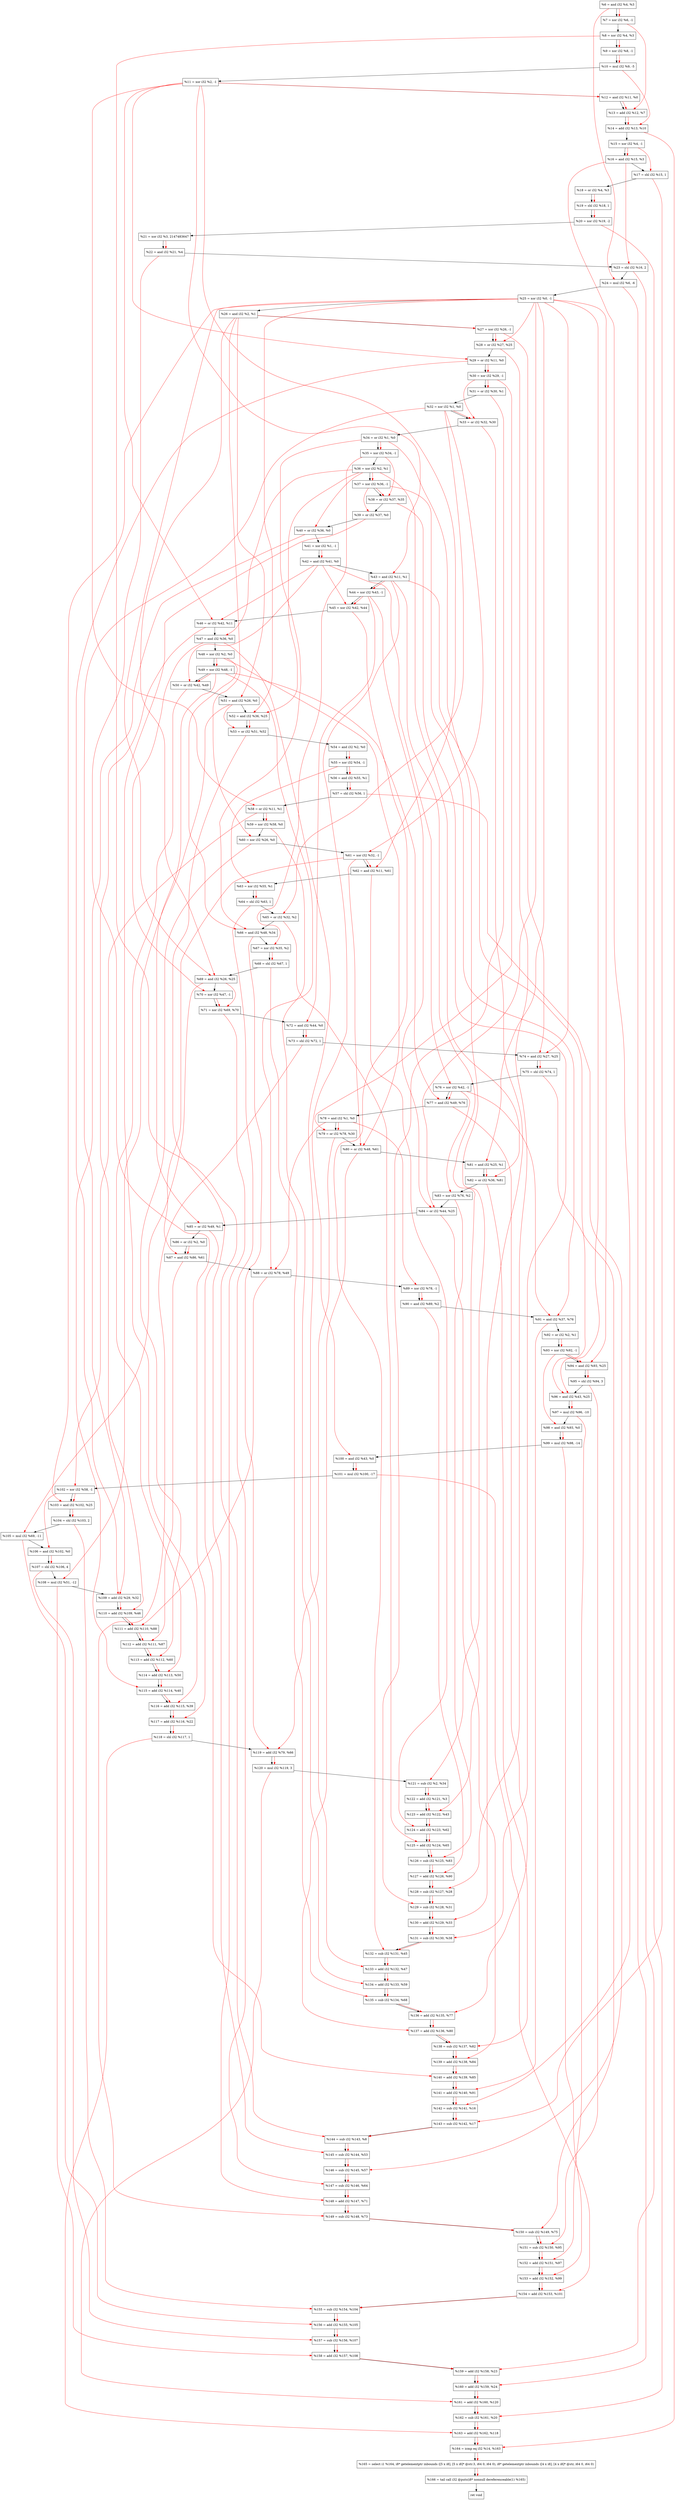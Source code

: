 digraph "DFG for'crackme' function" {
	Node0x1b9f3a0[shape=record, label="  %6 = and i32 %4, %3"];
	Node0x1b9fa20[shape=record, label="  %7 = xor i32 %6, -1"];
	Node0x1b9fa90[shape=record, label="  %8 = xor i32 %4, %3"];
	Node0x1b9fb00[shape=record, label="  %9 = xor i32 %8, -1"];
	Node0x1b9fba0[shape=record, label="  %10 = mul i32 %9, -5"];
	Node0x1b9fc10[shape=record, label="  %11 = xor i32 %2, -1"];
	Node0x1b9fc80[shape=record, label="  %12 = and i32 %11, %0"];
	Node0x1b9fcf0[shape=record, label="  %13 = add i32 %12, %7"];
	Node0x1b9fd60[shape=record, label="  %14 = add i32 %13, %10"];
	Node0x1b9fdd0[shape=record, label="  %15 = xor i32 %4, -1"];
	Node0x1b9fe40[shape=record, label="  %16 = and i32 %15, %3"];
	Node0x1b9fee0[shape=record, label="  %17 = shl i32 %15, 1"];
	Node0x1b9ff50[shape=record, label="  %18 = or i32 %4, %3"];
	Node0x1b9ffc0[shape=record, label="  %19 = shl i32 %18, 1"];
	Node0x1ba0060[shape=record, label="  %20 = xor i32 %19, -2"];
	Node0x1ba0100[shape=record, label="  %21 = xor i32 %3, 2147483647"];
	Node0x1ba0170[shape=record, label="  %22 = and i32 %21, %4"];
	Node0x1ba0210[shape=record, label="  %23 = shl i32 %16, 2"];
	Node0x1ba02b0[shape=record, label="  %24 = mul i32 %6, -6"];
	Node0x1ba0320[shape=record, label="  %25 = xor i32 %0, -1"];
	Node0x1ba0390[shape=record, label="  %26 = and i32 %2, %1"];
	Node0x1ba0400[shape=record, label="  %27 = xor i32 %26, -1"];
	Node0x1ba0470[shape=record, label="  %28 = or i32 %27, %25"];
	Node0x1ba04e0[shape=record, label="  %29 = or i32 %11, %0"];
	Node0x1ba0550[shape=record, label="  %30 = xor i32 %29, -1"];
	Node0x1ba05c0[shape=record, label="  %31 = or i32 %30, %1"];
	Node0x1ba0630[shape=record, label="  %32 = xor i32 %1, %0"];
	Node0x1ba08b0[shape=record, label="  %33 = or i32 %32, %30"];
	Node0x1ba0920[shape=record, label="  %34 = or i32 %1, %0"];
	Node0x1ba0990[shape=record, label="  %35 = xor i32 %34, -1"];
	Node0x1ba0a00[shape=record, label="  %36 = xor i32 %2, %1"];
	Node0x1ba0a70[shape=record, label="  %37 = xor i32 %36, -1"];
	Node0x1ba0ae0[shape=record, label="  %38 = or i32 %37, %35"];
	Node0x1ba0b50[shape=record, label="  %39 = or i32 %37, %0"];
	Node0x1ba0bc0[shape=record, label="  %40 = or i32 %36, %0"];
	Node0x1ba0c30[shape=record, label="  %41 = xor i32 %1, -1"];
	Node0x1ba0ca0[shape=record, label="  %42 = and i32 %41, %0"];
	Node0x1ba0d10[shape=record, label="  %43 = and i32 %11, %1"];
	Node0x1ba0d80[shape=record, label="  %44 = xor i32 %43, -1"];
	Node0x1ba0df0[shape=record, label="  %45 = xor i32 %42, %44"];
	Node0x1ba0e60[shape=record, label="  %46 = or i32 %42, %11"];
	Node0x1ba0ed0[shape=record, label="  %47 = and i32 %36, %0"];
	Node0x1ba0f40[shape=record, label="  %48 = xor i32 %2, %0"];
	Node0x1ba0fb0[shape=record, label="  %49 = xor i32 %48, -1"];
	Node0x1ba1020[shape=record, label="  %50 = or i32 %42, %49"];
	Node0x1ba1090[shape=record, label="  %51 = and i32 %26, %0"];
	Node0x1ba1100[shape=record, label="  %52 = and i32 %36, %25"];
	Node0x1ba1170[shape=record, label="  %53 = or i32 %51, %52"];
	Node0x1ba11e0[shape=record, label="  %54 = and i32 %2, %0"];
	Node0x1ba1250[shape=record, label="  %55 = xor i32 %54, -1"];
	Node0x1ba12c0[shape=record, label="  %56 = and i32 %55, %1"];
	Node0x1ba1330[shape=record, label="  %57 = shl i32 %56, 1"];
	Node0x1ba13a0[shape=record, label="  %58 = or i32 %11, %1"];
	Node0x1ba1410[shape=record, label="  %59 = xor i32 %58, %0"];
	Node0x1ba1480[shape=record, label="  %60 = xor i32 %26, %0"];
	Node0x1ba14f0[shape=record, label="  %61 = xor i32 %32, -1"];
	Node0x1ba1560[shape=record, label="  %62 = and i32 %11, %61"];
	Node0x1ba15d0[shape=record, label="  %63 = xor i32 %55, %1"];
	Node0x1ba1640[shape=record, label="  %64 = shl i32 %63, 1"];
	Node0x1ba1ac0[shape=record, label="  %65 = or i32 %32, %2"];
	Node0x1ba1b30[shape=record, label="  %66 = and i32 %48, %34"];
	Node0x1ba1ba0[shape=record, label="  %67 = xor i32 %35, %2"];
	Node0x1ba1c10[shape=record, label="  %68 = shl i32 %67, 1"];
	Node0x1ba1c80[shape=record, label="  %69 = and i32 %26, %25"];
	Node0x1ba1cf0[shape=record, label="  %70 = xor i32 %47, -1"];
	Node0x1ba1d60[shape=record, label="  %71 = xor i32 %69, %70"];
	Node0x1ba1dd0[shape=record, label="  %72 = and i32 %44, %0"];
	Node0x1ba1e40[shape=record, label="  %73 = shl i32 %72, 1"];
	Node0x1ba1eb0[shape=record, label="  %74 = and i32 %27, %25"];
	Node0x1ba1f20[shape=record, label="  %75 = shl i32 %74, 1"];
	Node0x1ba1f90[shape=record, label="  %76 = xor i32 %42, -1"];
	Node0x1ba2000[shape=record, label="  %77 = and i32 %49, %76"];
	Node0x1ba2070[shape=record, label="  %78 = and i32 %1, %0"];
	Node0x1ba20e0[shape=record, label="  %79 = or i32 %78, %30"];
	Node0x1ba2150[shape=record, label="  %80 = or i32 %48, %61"];
	Node0x1ba21c0[shape=record, label="  %81 = and i32 %25, %1"];
	Node0x1ba2230[shape=record, label="  %82 = or i32 %36, %81"];
	Node0x1ba22a0[shape=record, label="  %83 = xor i32 %76, %2"];
	Node0x1ba2310[shape=record, label="  %84 = or i32 %44, %25"];
	Node0x1ba2380[shape=record, label="  %85 = or i32 %49, %1"];
	Node0x1ba23f0[shape=record, label="  %86 = or i32 %2, %0"];
	Node0x1ba2460[shape=record, label="  %87 = and i32 %86, %61"];
	Node0x1ba24d0[shape=record, label="  %88 = or i32 %78, %49"];
	Node0x1ba2540[shape=record, label="  %89 = xor i32 %78, -1"];
	Node0x1ba25b0[shape=record, label="  %90 = and i32 %89, %2"];
	Node0x1ba2620[shape=record, label="  %91 = and i32 %37, %76"];
	Node0x1ba2690[shape=record, label="  %92 = or i32 %2, %1"];
	Node0x1ba2700[shape=record, label="  %93 = xor i32 %92, -1"];
	Node0x1ba2770[shape=record, label="  %94 = and i32 %93, %25"];
	Node0x1ba2810[shape=record, label="  %95 = shl i32 %94, 3"];
	Node0x1ba2880[shape=record, label="  %96 = and i32 %43, %25"];
	Node0x1ba2920[shape=record, label="  %97 = mul i32 %96, -10"];
	Node0x1ba2990[shape=record, label="  %98 = and i32 %93, %0"];
	Node0x1ba2a30[shape=record, label="  %99 = mul i32 %98, -14"];
	Node0x1ba2aa0[shape=record, label="  %100 = and i32 %43, %0"];
	Node0x1ba2b40[shape=record, label="  %101 = mul i32 %100, -17"];
	Node0x1ba2bb0[shape=record, label="  %102 = xor i32 %58, -1"];
	Node0x1ba2c20[shape=record, label="  %103 = and i32 %102, %25"];
	Node0x1ba2c90[shape=record, label="  %104 = shl i32 %103, 2"];
	Node0x1ba2d30[shape=record, label="  %105 = mul i32 %69, -11"];
	Node0x1ba2da0[shape=record, label="  %106 = and i32 %102, %0"];
	Node0x1ba2e40[shape=record, label="  %107 = shl i32 %106, 4"];
	Node0x1ba2ee0[shape=record, label="  %108 = mul i32 %51, -12"];
	Node0x1ba2f50[shape=record, label="  %109 = add i32 %29, %32"];
	Node0x1ba2fc0[shape=record, label="  %110 = add i32 %109, %46"];
	Node0x1ba3030[shape=record, label="  %111 = add i32 %110, %88"];
	Node0x1ba30a0[shape=record, label="  %112 = add i32 %111, %87"];
	Node0x1ba3110[shape=record, label="  %113 = add i32 %112, %60"];
	Node0x1ba3180[shape=record, label="  %114 = add i32 %113, %50"];
	Node0x1ba31f0[shape=record, label="  %115 = add i32 %114, %40"];
	Node0x1ba3260[shape=record, label="  %116 = add i32 %115, %39"];
	Node0x1ba32d0[shape=record, label="  %117 = add i32 %116, %22"];
	Node0x1ba3340[shape=record, label="  %118 = shl i32 %117, 1"];
	Node0x1ba33b0[shape=record, label="  %119 = add i32 %79, %66"];
	Node0x1ba3420[shape=record, label="  %120 = mul i32 %119, 3"];
	Node0x1ba3490[shape=record, label="  %121 = sub i32 %2, %34"];
	Node0x1ba3500[shape=record, label="  %122 = add i32 %121, %3"];
	Node0x1ba3570[shape=record, label="  %123 = add i32 %122, %43"];
	Node0x1ba35e0[shape=record, label="  %124 = add i32 %123, %62"];
	Node0x1ba3650[shape=record, label="  %125 = add i32 %124, %65"];
	Node0x1ba36c0[shape=record, label="  %126 = sub i32 %125, %83"];
	Node0x1ba3730[shape=record, label="  %127 = add i32 %126, %90"];
	Node0x1ba37a0[shape=record, label="  %128 = sub i32 %127, %28"];
	Node0x1ba4020[shape=record, label="  %129 = sub i32 %128, %31"];
	Node0x1ba4090[shape=record, label="  %130 = add i32 %129, %33"];
	Node0x1ba4100[shape=record, label="  %131 = sub i32 %130, %38"];
	Node0x1ba4170[shape=record, label="  %132 = sub i32 %131, %45"];
	Node0x1ba41e0[shape=record, label="  %133 = add i32 %132, %47"];
	Node0x1ba4250[shape=record, label="  %134 = add i32 %133, %59"];
	Node0x1ba42c0[shape=record, label="  %135 = sub i32 %134, %68"];
	Node0x1ba4330[shape=record, label="  %136 = add i32 %135, %77"];
	Node0x1ba43a0[shape=record, label="  %137 = add i32 %136, %80"];
	Node0x1ba4410[shape=record, label="  %138 = sub i32 %137, %82"];
	Node0x1ba4480[shape=record, label="  %139 = add i32 %138, %84"];
	Node0x1ba44f0[shape=record, label="  %140 = add i32 %139, %85"];
	Node0x1ba4560[shape=record, label="  %141 = add i32 %140, %91"];
	Node0x1ba45d0[shape=record, label="  %142 = sub i32 %141, %16"];
	Node0x1ba4640[shape=record, label="  %143 = sub i32 %142, %17"];
	Node0x1ba46b0[shape=record, label="  %144 = sub i32 %143, %8"];
	Node0x1ba4720[shape=record, label="  %145 = sub i32 %144, %53"];
	Node0x1ba4790[shape=record, label="  %146 = sub i32 %145, %57"];
	Node0x1ba4800[shape=record, label="  %147 = sub i32 %146, %64"];
	Node0x1ba4870[shape=record, label="  %148 = add i32 %147, %71"];
	Node0x1ba48e0[shape=record, label="  %149 = sub i32 %148, %73"];
	Node0x1ba4950[shape=record, label="  %150 = sub i32 %149, %75"];
	Node0x1ba49c0[shape=record, label="  %151 = sub i32 %150, %95"];
	Node0x1ba4a30[shape=record, label="  %152 = add i32 %151, %97"];
	Node0x1ba4aa0[shape=record, label="  %153 = add i32 %152, %99"];
	Node0x1ba4b10[shape=record, label="  %154 = add i32 %153, %101"];
	Node0x1ba4b80[shape=record, label="  %155 = sub i32 %154, %104"];
	Node0x1ba4bf0[shape=record, label="  %156 = add i32 %155, %105"];
	Node0x1ba4c60[shape=record, label="  %157 = sub i32 %156, %107"];
	Node0x1ba4cd0[shape=record, label="  %158 = add i32 %157, %108"];
	Node0x1ba4d40[shape=record, label="  %159 = add i32 %158, %23"];
	Node0x1ba4db0[shape=record, label="  %160 = add i32 %159, %24"];
	Node0x1ba4e20[shape=record, label="  %161 = add i32 %160, %120"];
	Node0x1ba4e90[shape=record, label="  %162 = sub i32 %161, %20"];
	Node0x1ba4f00[shape=record, label="  %163 = add i32 %162, %118"];
	Node0x1ba4f70[shape=record, label="  %164 = icmp eq i32 %14, %163"];
	Node0x1b3f268[shape=record, label="  %165 = select i1 %164, i8* getelementptr inbounds ([5 x i8], [5 x i8]* @str.3, i64 0, i64 0), i8* getelementptr inbounds ([4 x i8], [4 x i8]* @str, i64 0, i64 0)"];
	Node0x1ba5200[shape=record, label="  %166 = tail call i32 @puts(i8* nonnull dereferenceable(1) %165)"];
	Node0x1ba5250[shape=record, label="  ret void"];
	Node0x1b9f3a0 -> Node0x1b9fa20;
	Node0x1b9fa20 -> Node0x1b9fa90;
	Node0x1b9fa90 -> Node0x1b9fb00;
	Node0x1b9fb00 -> Node0x1b9fba0;
	Node0x1b9fba0 -> Node0x1b9fc10;
	Node0x1b9fc10 -> Node0x1b9fc80;
	Node0x1b9fc80 -> Node0x1b9fcf0;
	Node0x1b9fcf0 -> Node0x1b9fd60;
	Node0x1b9fd60 -> Node0x1b9fdd0;
	Node0x1b9fdd0 -> Node0x1b9fe40;
	Node0x1b9fe40 -> Node0x1b9fee0;
	Node0x1b9fee0 -> Node0x1b9ff50;
	Node0x1b9ff50 -> Node0x1b9ffc0;
	Node0x1b9ffc0 -> Node0x1ba0060;
	Node0x1ba0060 -> Node0x1ba0100;
	Node0x1ba0100 -> Node0x1ba0170;
	Node0x1ba0170 -> Node0x1ba0210;
	Node0x1ba0210 -> Node0x1ba02b0;
	Node0x1ba02b0 -> Node0x1ba0320;
	Node0x1ba0320 -> Node0x1ba0390;
	Node0x1ba0390 -> Node0x1ba0400;
	Node0x1ba0400 -> Node0x1ba0470;
	Node0x1ba0470 -> Node0x1ba04e0;
	Node0x1ba04e0 -> Node0x1ba0550;
	Node0x1ba0550 -> Node0x1ba05c0;
	Node0x1ba05c0 -> Node0x1ba0630;
	Node0x1ba0630 -> Node0x1ba08b0;
	Node0x1ba08b0 -> Node0x1ba0920;
	Node0x1ba0920 -> Node0x1ba0990;
	Node0x1ba0990 -> Node0x1ba0a00;
	Node0x1ba0a00 -> Node0x1ba0a70;
	Node0x1ba0a70 -> Node0x1ba0ae0;
	Node0x1ba0ae0 -> Node0x1ba0b50;
	Node0x1ba0b50 -> Node0x1ba0bc0;
	Node0x1ba0bc0 -> Node0x1ba0c30;
	Node0x1ba0c30 -> Node0x1ba0ca0;
	Node0x1ba0ca0 -> Node0x1ba0d10;
	Node0x1ba0d10 -> Node0x1ba0d80;
	Node0x1ba0d80 -> Node0x1ba0df0;
	Node0x1ba0df0 -> Node0x1ba0e60;
	Node0x1ba0e60 -> Node0x1ba0ed0;
	Node0x1ba0ed0 -> Node0x1ba0f40;
	Node0x1ba0f40 -> Node0x1ba0fb0;
	Node0x1ba0fb0 -> Node0x1ba1020;
	Node0x1ba1020 -> Node0x1ba1090;
	Node0x1ba1090 -> Node0x1ba1100;
	Node0x1ba1100 -> Node0x1ba1170;
	Node0x1ba1170 -> Node0x1ba11e0;
	Node0x1ba11e0 -> Node0x1ba1250;
	Node0x1ba1250 -> Node0x1ba12c0;
	Node0x1ba12c0 -> Node0x1ba1330;
	Node0x1ba1330 -> Node0x1ba13a0;
	Node0x1ba13a0 -> Node0x1ba1410;
	Node0x1ba1410 -> Node0x1ba1480;
	Node0x1ba1480 -> Node0x1ba14f0;
	Node0x1ba14f0 -> Node0x1ba1560;
	Node0x1ba1560 -> Node0x1ba15d0;
	Node0x1ba15d0 -> Node0x1ba1640;
	Node0x1ba1640 -> Node0x1ba1ac0;
	Node0x1ba1ac0 -> Node0x1ba1b30;
	Node0x1ba1b30 -> Node0x1ba1ba0;
	Node0x1ba1ba0 -> Node0x1ba1c10;
	Node0x1ba1c10 -> Node0x1ba1c80;
	Node0x1ba1c80 -> Node0x1ba1cf0;
	Node0x1ba1cf0 -> Node0x1ba1d60;
	Node0x1ba1d60 -> Node0x1ba1dd0;
	Node0x1ba1dd0 -> Node0x1ba1e40;
	Node0x1ba1e40 -> Node0x1ba1eb0;
	Node0x1ba1eb0 -> Node0x1ba1f20;
	Node0x1ba1f20 -> Node0x1ba1f90;
	Node0x1ba1f90 -> Node0x1ba2000;
	Node0x1ba2000 -> Node0x1ba2070;
	Node0x1ba2070 -> Node0x1ba20e0;
	Node0x1ba20e0 -> Node0x1ba2150;
	Node0x1ba2150 -> Node0x1ba21c0;
	Node0x1ba21c0 -> Node0x1ba2230;
	Node0x1ba2230 -> Node0x1ba22a0;
	Node0x1ba22a0 -> Node0x1ba2310;
	Node0x1ba2310 -> Node0x1ba2380;
	Node0x1ba2380 -> Node0x1ba23f0;
	Node0x1ba23f0 -> Node0x1ba2460;
	Node0x1ba2460 -> Node0x1ba24d0;
	Node0x1ba24d0 -> Node0x1ba2540;
	Node0x1ba2540 -> Node0x1ba25b0;
	Node0x1ba25b0 -> Node0x1ba2620;
	Node0x1ba2620 -> Node0x1ba2690;
	Node0x1ba2690 -> Node0x1ba2700;
	Node0x1ba2700 -> Node0x1ba2770;
	Node0x1ba2770 -> Node0x1ba2810;
	Node0x1ba2810 -> Node0x1ba2880;
	Node0x1ba2880 -> Node0x1ba2920;
	Node0x1ba2920 -> Node0x1ba2990;
	Node0x1ba2990 -> Node0x1ba2a30;
	Node0x1ba2a30 -> Node0x1ba2aa0;
	Node0x1ba2aa0 -> Node0x1ba2b40;
	Node0x1ba2b40 -> Node0x1ba2bb0;
	Node0x1ba2bb0 -> Node0x1ba2c20;
	Node0x1ba2c20 -> Node0x1ba2c90;
	Node0x1ba2c90 -> Node0x1ba2d30;
	Node0x1ba2d30 -> Node0x1ba2da0;
	Node0x1ba2da0 -> Node0x1ba2e40;
	Node0x1ba2e40 -> Node0x1ba2ee0;
	Node0x1ba2ee0 -> Node0x1ba2f50;
	Node0x1ba2f50 -> Node0x1ba2fc0;
	Node0x1ba2fc0 -> Node0x1ba3030;
	Node0x1ba3030 -> Node0x1ba30a0;
	Node0x1ba30a0 -> Node0x1ba3110;
	Node0x1ba3110 -> Node0x1ba3180;
	Node0x1ba3180 -> Node0x1ba31f0;
	Node0x1ba31f0 -> Node0x1ba3260;
	Node0x1ba3260 -> Node0x1ba32d0;
	Node0x1ba32d0 -> Node0x1ba3340;
	Node0x1ba3340 -> Node0x1ba33b0;
	Node0x1ba33b0 -> Node0x1ba3420;
	Node0x1ba3420 -> Node0x1ba3490;
	Node0x1ba3490 -> Node0x1ba3500;
	Node0x1ba3500 -> Node0x1ba3570;
	Node0x1ba3570 -> Node0x1ba35e0;
	Node0x1ba35e0 -> Node0x1ba3650;
	Node0x1ba3650 -> Node0x1ba36c0;
	Node0x1ba36c0 -> Node0x1ba3730;
	Node0x1ba3730 -> Node0x1ba37a0;
	Node0x1ba37a0 -> Node0x1ba4020;
	Node0x1ba4020 -> Node0x1ba4090;
	Node0x1ba4090 -> Node0x1ba4100;
	Node0x1ba4100 -> Node0x1ba4170;
	Node0x1ba4170 -> Node0x1ba41e0;
	Node0x1ba41e0 -> Node0x1ba4250;
	Node0x1ba4250 -> Node0x1ba42c0;
	Node0x1ba42c0 -> Node0x1ba4330;
	Node0x1ba4330 -> Node0x1ba43a0;
	Node0x1ba43a0 -> Node0x1ba4410;
	Node0x1ba4410 -> Node0x1ba4480;
	Node0x1ba4480 -> Node0x1ba44f0;
	Node0x1ba44f0 -> Node0x1ba4560;
	Node0x1ba4560 -> Node0x1ba45d0;
	Node0x1ba45d0 -> Node0x1ba4640;
	Node0x1ba4640 -> Node0x1ba46b0;
	Node0x1ba46b0 -> Node0x1ba4720;
	Node0x1ba4720 -> Node0x1ba4790;
	Node0x1ba4790 -> Node0x1ba4800;
	Node0x1ba4800 -> Node0x1ba4870;
	Node0x1ba4870 -> Node0x1ba48e0;
	Node0x1ba48e0 -> Node0x1ba4950;
	Node0x1ba4950 -> Node0x1ba49c0;
	Node0x1ba49c0 -> Node0x1ba4a30;
	Node0x1ba4a30 -> Node0x1ba4aa0;
	Node0x1ba4aa0 -> Node0x1ba4b10;
	Node0x1ba4b10 -> Node0x1ba4b80;
	Node0x1ba4b80 -> Node0x1ba4bf0;
	Node0x1ba4bf0 -> Node0x1ba4c60;
	Node0x1ba4c60 -> Node0x1ba4cd0;
	Node0x1ba4cd0 -> Node0x1ba4d40;
	Node0x1ba4d40 -> Node0x1ba4db0;
	Node0x1ba4db0 -> Node0x1ba4e20;
	Node0x1ba4e20 -> Node0x1ba4e90;
	Node0x1ba4e90 -> Node0x1ba4f00;
	Node0x1ba4f00 -> Node0x1ba4f70;
	Node0x1ba4f70 -> Node0x1b3f268;
	Node0x1b3f268 -> Node0x1ba5200;
	Node0x1ba5200 -> Node0x1ba5250;
edge [color=red]
	Node0x1b9f3a0 -> Node0x1b9fa20;
	Node0x1b9fa90 -> Node0x1b9fb00;
	Node0x1b9fb00 -> Node0x1b9fba0;
	Node0x1b9fc10 -> Node0x1b9fc80;
	Node0x1b9fc80 -> Node0x1b9fcf0;
	Node0x1b9fa20 -> Node0x1b9fcf0;
	Node0x1b9fcf0 -> Node0x1b9fd60;
	Node0x1b9fba0 -> Node0x1b9fd60;
	Node0x1b9fdd0 -> Node0x1b9fe40;
	Node0x1b9fdd0 -> Node0x1b9fee0;
	Node0x1b9ff50 -> Node0x1b9ffc0;
	Node0x1b9ffc0 -> Node0x1ba0060;
	Node0x1ba0100 -> Node0x1ba0170;
	Node0x1b9fe40 -> Node0x1ba0210;
	Node0x1b9f3a0 -> Node0x1ba02b0;
	Node0x1ba0390 -> Node0x1ba0400;
	Node0x1ba0400 -> Node0x1ba0470;
	Node0x1ba0320 -> Node0x1ba0470;
	Node0x1b9fc10 -> Node0x1ba04e0;
	Node0x1ba04e0 -> Node0x1ba0550;
	Node0x1ba0550 -> Node0x1ba05c0;
	Node0x1ba0630 -> Node0x1ba08b0;
	Node0x1ba0550 -> Node0x1ba08b0;
	Node0x1ba0920 -> Node0x1ba0990;
	Node0x1ba0a00 -> Node0x1ba0a70;
	Node0x1ba0a70 -> Node0x1ba0ae0;
	Node0x1ba0990 -> Node0x1ba0ae0;
	Node0x1ba0a70 -> Node0x1ba0b50;
	Node0x1ba0a00 -> Node0x1ba0bc0;
	Node0x1ba0c30 -> Node0x1ba0ca0;
	Node0x1b9fc10 -> Node0x1ba0d10;
	Node0x1ba0d10 -> Node0x1ba0d80;
	Node0x1ba0ca0 -> Node0x1ba0df0;
	Node0x1ba0d80 -> Node0x1ba0df0;
	Node0x1ba0ca0 -> Node0x1ba0e60;
	Node0x1b9fc10 -> Node0x1ba0e60;
	Node0x1ba0a00 -> Node0x1ba0ed0;
	Node0x1ba0f40 -> Node0x1ba0fb0;
	Node0x1ba0ca0 -> Node0x1ba1020;
	Node0x1ba0fb0 -> Node0x1ba1020;
	Node0x1ba0390 -> Node0x1ba1090;
	Node0x1ba0a00 -> Node0x1ba1100;
	Node0x1ba0320 -> Node0x1ba1100;
	Node0x1ba1090 -> Node0x1ba1170;
	Node0x1ba1100 -> Node0x1ba1170;
	Node0x1ba11e0 -> Node0x1ba1250;
	Node0x1ba1250 -> Node0x1ba12c0;
	Node0x1ba12c0 -> Node0x1ba1330;
	Node0x1b9fc10 -> Node0x1ba13a0;
	Node0x1ba13a0 -> Node0x1ba1410;
	Node0x1ba0390 -> Node0x1ba1480;
	Node0x1ba0630 -> Node0x1ba14f0;
	Node0x1b9fc10 -> Node0x1ba1560;
	Node0x1ba14f0 -> Node0x1ba1560;
	Node0x1ba1250 -> Node0x1ba15d0;
	Node0x1ba15d0 -> Node0x1ba1640;
	Node0x1ba0630 -> Node0x1ba1ac0;
	Node0x1ba0f40 -> Node0x1ba1b30;
	Node0x1ba0920 -> Node0x1ba1b30;
	Node0x1ba0990 -> Node0x1ba1ba0;
	Node0x1ba1ba0 -> Node0x1ba1c10;
	Node0x1ba0390 -> Node0x1ba1c80;
	Node0x1ba0320 -> Node0x1ba1c80;
	Node0x1ba0ed0 -> Node0x1ba1cf0;
	Node0x1ba1c80 -> Node0x1ba1d60;
	Node0x1ba1cf0 -> Node0x1ba1d60;
	Node0x1ba0d80 -> Node0x1ba1dd0;
	Node0x1ba1dd0 -> Node0x1ba1e40;
	Node0x1ba0400 -> Node0x1ba1eb0;
	Node0x1ba0320 -> Node0x1ba1eb0;
	Node0x1ba1eb0 -> Node0x1ba1f20;
	Node0x1ba0ca0 -> Node0x1ba1f90;
	Node0x1ba0fb0 -> Node0x1ba2000;
	Node0x1ba1f90 -> Node0x1ba2000;
	Node0x1ba2070 -> Node0x1ba20e0;
	Node0x1ba0550 -> Node0x1ba20e0;
	Node0x1ba0f40 -> Node0x1ba2150;
	Node0x1ba14f0 -> Node0x1ba2150;
	Node0x1ba0320 -> Node0x1ba21c0;
	Node0x1ba0a00 -> Node0x1ba2230;
	Node0x1ba21c0 -> Node0x1ba2230;
	Node0x1ba1f90 -> Node0x1ba22a0;
	Node0x1ba0d80 -> Node0x1ba2310;
	Node0x1ba0320 -> Node0x1ba2310;
	Node0x1ba0fb0 -> Node0x1ba2380;
	Node0x1ba23f0 -> Node0x1ba2460;
	Node0x1ba14f0 -> Node0x1ba2460;
	Node0x1ba2070 -> Node0x1ba24d0;
	Node0x1ba0fb0 -> Node0x1ba24d0;
	Node0x1ba2070 -> Node0x1ba2540;
	Node0x1ba2540 -> Node0x1ba25b0;
	Node0x1ba0a70 -> Node0x1ba2620;
	Node0x1ba1f90 -> Node0x1ba2620;
	Node0x1ba2690 -> Node0x1ba2700;
	Node0x1ba2700 -> Node0x1ba2770;
	Node0x1ba0320 -> Node0x1ba2770;
	Node0x1ba2770 -> Node0x1ba2810;
	Node0x1ba0d10 -> Node0x1ba2880;
	Node0x1ba0320 -> Node0x1ba2880;
	Node0x1ba2880 -> Node0x1ba2920;
	Node0x1ba2700 -> Node0x1ba2990;
	Node0x1ba2990 -> Node0x1ba2a30;
	Node0x1ba0d10 -> Node0x1ba2aa0;
	Node0x1ba2aa0 -> Node0x1ba2b40;
	Node0x1ba13a0 -> Node0x1ba2bb0;
	Node0x1ba2bb0 -> Node0x1ba2c20;
	Node0x1ba0320 -> Node0x1ba2c20;
	Node0x1ba2c20 -> Node0x1ba2c90;
	Node0x1ba1c80 -> Node0x1ba2d30;
	Node0x1ba2bb0 -> Node0x1ba2da0;
	Node0x1ba2da0 -> Node0x1ba2e40;
	Node0x1ba1090 -> Node0x1ba2ee0;
	Node0x1ba04e0 -> Node0x1ba2f50;
	Node0x1ba0630 -> Node0x1ba2f50;
	Node0x1ba2f50 -> Node0x1ba2fc0;
	Node0x1ba0e60 -> Node0x1ba2fc0;
	Node0x1ba2fc0 -> Node0x1ba3030;
	Node0x1ba24d0 -> Node0x1ba3030;
	Node0x1ba3030 -> Node0x1ba30a0;
	Node0x1ba2460 -> Node0x1ba30a0;
	Node0x1ba30a0 -> Node0x1ba3110;
	Node0x1ba1480 -> Node0x1ba3110;
	Node0x1ba3110 -> Node0x1ba3180;
	Node0x1ba1020 -> Node0x1ba3180;
	Node0x1ba3180 -> Node0x1ba31f0;
	Node0x1ba0bc0 -> Node0x1ba31f0;
	Node0x1ba31f0 -> Node0x1ba3260;
	Node0x1ba0b50 -> Node0x1ba3260;
	Node0x1ba3260 -> Node0x1ba32d0;
	Node0x1ba0170 -> Node0x1ba32d0;
	Node0x1ba32d0 -> Node0x1ba3340;
	Node0x1ba20e0 -> Node0x1ba33b0;
	Node0x1ba1b30 -> Node0x1ba33b0;
	Node0x1ba33b0 -> Node0x1ba3420;
	Node0x1ba0920 -> Node0x1ba3490;
	Node0x1ba3490 -> Node0x1ba3500;
	Node0x1ba3500 -> Node0x1ba3570;
	Node0x1ba0d10 -> Node0x1ba3570;
	Node0x1ba3570 -> Node0x1ba35e0;
	Node0x1ba1560 -> Node0x1ba35e0;
	Node0x1ba35e0 -> Node0x1ba3650;
	Node0x1ba1ac0 -> Node0x1ba3650;
	Node0x1ba3650 -> Node0x1ba36c0;
	Node0x1ba22a0 -> Node0x1ba36c0;
	Node0x1ba36c0 -> Node0x1ba3730;
	Node0x1ba25b0 -> Node0x1ba3730;
	Node0x1ba3730 -> Node0x1ba37a0;
	Node0x1ba0470 -> Node0x1ba37a0;
	Node0x1ba37a0 -> Node0x1ba4020;
	Node0x1ba05c0 -> Node0x1ba4020;
	Node0x1ba4020 -> Node0x1ba4090;
	Node0x1ba08b0 -> Node0x1ba4090;
	Node0x1ba4090 -> Node0x1ba4100;
	Node0x1ba0ae0 -> Node0x1ba4100;
	Node0x1ba4100 -> Node0x1ba4170;
	Node0x1ba0df0 -> Node0x1ba4170;
	Node0x1ba4170 -> Node0x1ba41e0;
	Node0x1ba0ed0 -> Node0x1ba41e0;
	Node0x1ba41e0 -> Node0x1ba4250;
	Node0x1ba1410 -> Node0x1ba4250;
	Node0x1ba4250 -> Node0x1ba42c0;
	Node0x1ba1c10 -> Node0x1ba42c0;
	Node0x1ba42c0 -> Node0x1ba4330;
	Node0x1ba2000 -> Node0x1ba4330;
	Node0x1ba4330 -> Node0x1ba43a0;
	Node0x1ba2150 -> Node0x1ba43a0;
	Node0x1ba43a0 -> Node0x1ba4410;
	Node0x1ba2230 -> Node0x1ba4410;
	Node0x1ba4410 -> Node0x1ba4480;
	Node0x1ba2310 -> Node0x1ba4480;
	Node0x1ba4480 -> Node0x1ba44f0;
	Node0x1ba2380 -> Node0x1ba44f0;
	Node0x1ba44f0 -> Node0x1ba4560;
	Node0x1ba2620 -> Node0x1ba4560;
	Node0x1ba4560 -> Node0x1ba45d0;
	Node0x1b9fe40 -> Node0x1ba45d0;
	Node0x1ba45d0 -> Node0x1ba4640;
	Node0x1b9fee0 -> Node0x1ba4640;
	Node0x1ba4640 -> Node0x1ba46b0;
	Node0x1b9fa90 -> Node0x1ba46b0;
	Node0x1ba46b0 -> Node0x1ba4720;
	Node0x1ba1170 -> Node0x1ba4720;
	Node0x1ba4720 -> Node0x1ba4790;
	Node0x1ba1330 -> Node0x1ba4790;
	Node0x1ba4790 -> Node0x1ba4800;
	Node0x1ba1640 -> Node0x1ba4800;
	Node0x1ba4800 -> Node0x1ba4870;
	Node0x1ba1d60 -> Node0x1ba4870;
	Node0x1ba4870 -> Node0x1ba48e0;
	Node0x1ba1e40 -> Node0x1ba48e0;
	Node0x1ba48e0 -> Node0x1ba4950;
	Node0x1ba1f20 -> Node0x1ba4950;
	Node0x1ba4950 -> Node0x1ba49c0;
	Node0x1ba2810 -> Node0x1ba49c0;
	Node0x1ba49c0 -> Node0x1ba4a30;
	Node0x1ba2920 -> Node0x1ba4a30;
	Node0x1ba4a30 -> Node0x1ba4aa0;
	Node0x1ba2a30 -> Node0x1ba4aa0;
	Node0x1ba4aa0 -> Node0x1ba4b10;
	Node0x1ba2b40 -> Node0x1ba4b10;
	Node0x1ba4b10 -> Node0x1ba4b80;
	Node0x1ba2c90 -> Node0x1ba4b80;
	Node0x1ba4b80 -> Node0x1ba4bf0;
	Node0x1ba2d30 -> Node0x1ba4bf0;
	Node0x1ba4bf0 -> Node0x1ba4c60;
	Node0x1ba2e40 -> Node0x1ba4c60;
	Node0x1ba4c60 -> Node0x1ba4cd0;
	Node0x1ba2ee0 -> Node0x1ba4cd0;
	Node0x1ba4cd0 -> Node0x1ba4d40;
	Node0x1ba0210 -> Node0x1ba4d40;
	Node0x1ba4d40 -> Node0x1ba4db0;
	Node0x1ba02b0 -> Node0x1ba4db0;
	Node0x1ba4db0 -> Node0x1ba4e20;
	Node0x1ba3420 -> Node0x1ba4e20;
	Node0x1ba4e20 -> Node0x1ba4e90;
	Node0x1ba0060 -> Node0x1ba4e90;
	Node0x1ba4e90 -> Node0x1ba4f00;
	Node0x1ba3340 -> Node0x1ba4f00;
	Node0x1b9fd60 -> Node0x1ba4f70;
	Node0x1ba4f00 -> Node0x1ba4f70;
	Node0x1ba4f70 -> Node0x1b3f268;
	Node0x1b3f268 -> Node0x1ba5200;
}
